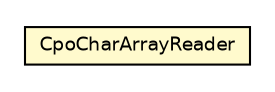 #!/usr/local/bin/dot
#
# Class diagram 
# Generated by UmlGraph version 4.6 (http://www.spinellis.gr/sw/umlgraph)
#

digraph G {
	edge [fontname="Helvetica",fontsize=10,labelfontname="Helvetica",labelfontsize=10];
	node [fontname="Helvetica",fontsize=10,shape=plaintext];
	// org.synchronoss.cpo.CpoCharArrayReader
	c11135 [label=<<table border="0" cellborder="1" cellspacing="0" cellpadding="2" port="p" bgcolor="lemonChiffon" href="./CpoCharArrayReader.html">
		<tr><td><table border="0" cellspacing="0" cellpadding="1">
			<tr><td> CpoCharArrayReader </td></tr>
		</table></td></tr>
		</table>>, fontname="Helvetica", fontcolor="black", fontsize=9.0];
}

